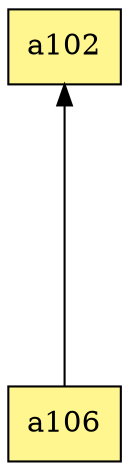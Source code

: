 digraph G {
rankdir=BT;ranksep="2.0";
"a102" [shape=record,fillcolor=khaki1,style=filled,label="{a102}"];
"a106" [shape=record,fillcolor=khaki1,style=filled,label="{a106}"];
"a106" -> "a102"
}